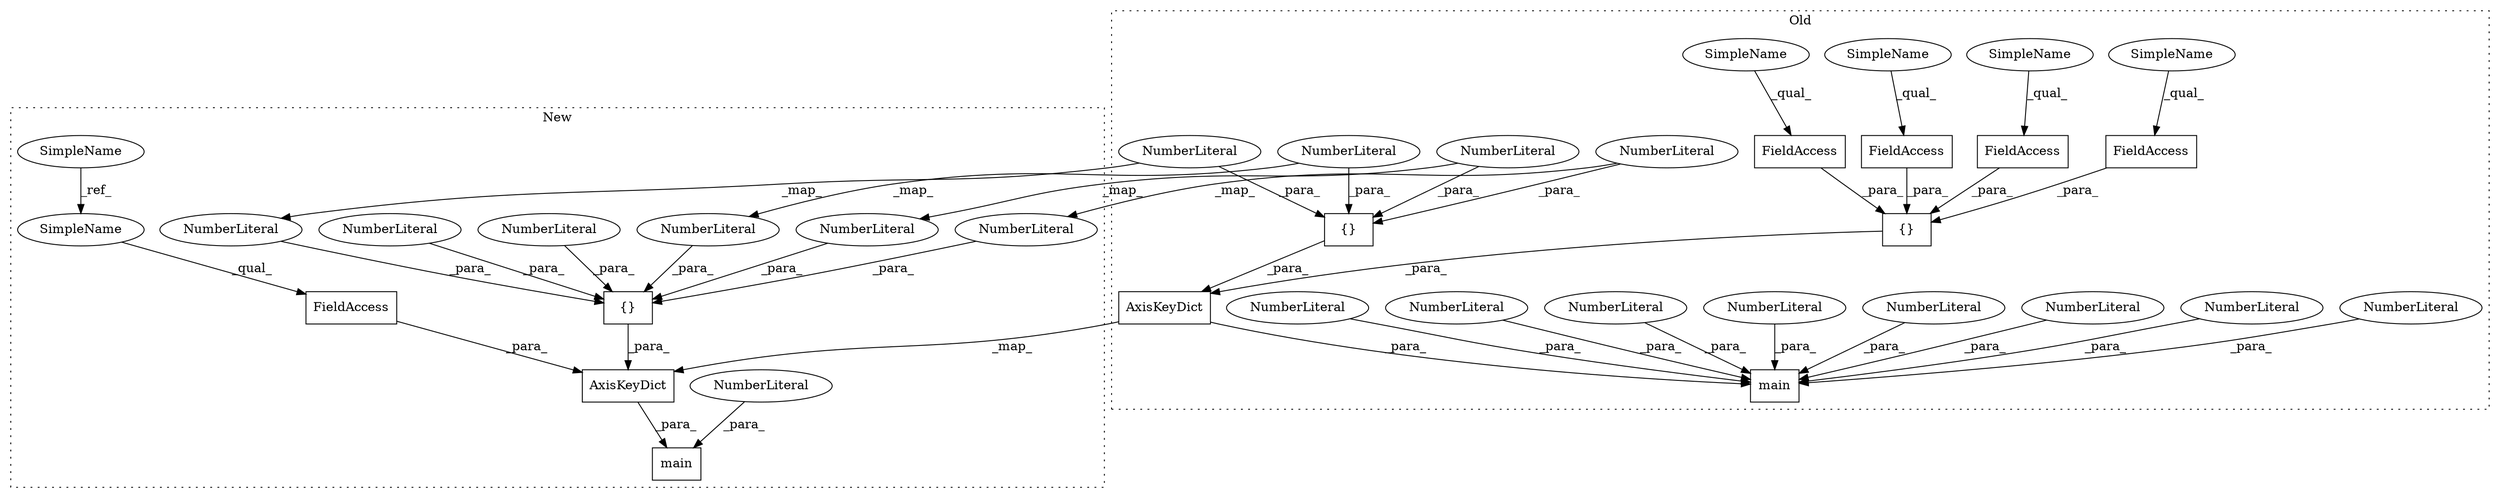 digraph G {
subgraph cluster0 {
1 [label="AxisKeyDict" a="32" s="1348,1418" l="12,1" shape="box"];
3 [label="{}" a="4" s="1369,1397" l="1,1" shape="box"];
4 [label="FieldAccess" a="22" s="1377" l="6" shape="box"];
5 [label="FieldAccess" a="22" s="1384" l="6" shape="box"];
6 [label="FieldAccess" a="22" s="1391" l="6" shape="box"];
7 [label="FieldAccess" a="22" s="1370" l="6" shape="box"];
10 [label="main" a="32" s="1327,1419" l="5,1" shape="box"];
11 [label="NumberLiteral" a="34" s="1346" l="1" shape="ellipse"];
12 [label="NumberLiteral" a="34" s="1334" l="1" shape="ellipse"];
13 [label="NumberLiteral" a="34" s="1338" l="1" shape="ellipse"];
14 [label="NumberLiteral" a="34" s="1344" l="1" shape="ellipse"];
15 [label="NumberLiteral" a="34" s="1340" l="1" shape="ellipse"];
16 [label="NumberLiteral" a="34" s="1332" l="1" shape="ellipse"];
19 [label="NumberLiteral" a="34" s="1336" l="1" shape="ellipse"];
20 [label="NumberLiteral" a="34" s="1342" l="1" shape="ellipse"];
21 [label="{}" a="4" s="1408,1417" l="1,1" shape="box"];
26 [label="NumberLiteral" a="34" s="1413" l="1" shape="ellipse"];
28 [label="NumberLiteral" a="34" s="1415" l="2" shape="ellipse"];
30 [label="NumberLiteral" a="34" s="1411" l="1" shape="ellipse"];
31 [label="NumberLiteral" a="34" s="1409" l="1" shape="ellipse"];
34 [label="SimpleName" a="42" s="1370" l="4" shape="ellipse"];
35 [label="SimpleName" a="42" s="1384" l="4" shape="ellipse"];
36 [label="SimpleName" a="42" s="1391" l="4" shape="ellipse"];
37 [label="SimpleName" a="42" s="1377" l="4" shape="ellipse"];
label = "Old";
style="dotted";
}
subgraph cluster1 {
2 [label="AxisKeyDict" a="32" s="984,1035" l="12,1" shape="box"];
8 [label="FieldAccess" a="22" s="996" l="16" shape="box"];
9 [label="SimpleName" a="42" s="941" l="11" shape="ellipse"];
17 [label="main" a="32" s="958,1036" l="5,1" shape="box"];
18 [label="NumberLiteral" a="34" s="963" l="1" shape="ellipse"];
22 [label="{}" a="4" s="1022,1034" l="1,1" shape="box"];
23 [label="NumberLiteral" a="34" s="1033" l="1" shape="ellipse"];
24 [label="NumberLiteral" a="34" s="1025" l="1" shape="ellipse"];
25 [label="NumberLiteral" a="34" s="1027" l="1" shape="ellipse"];
27 [label="NumberLiteral" a="34" s="1031" l="1" shape="ellipse"];
29 [label="NumberLiteral" a="34" s="1029" l="1" shape="ellipse"];
32 [label="NumberLiteral" a="34" s="1023" l="1" shape="ellipse"];
33 [label="SimpleName" a="42" s="996" l="11" shape="ellipse"];
label = "New";
style="dotted";
}
1 -> 10 [label="_para_"];
1 -> 2 [label="_map_"];
2 -> 17 [label="_para_"];
3 -> 1 [label="_para_"];
4 -> 3 [label="_para_"];
5 -> 3 [label="_para_"];
6 -> 3 [label="_para_"];
7 -> 3 [label="_para_"];
8 -> 2 [label="_para_"];
9 -> 33 [label="_ref_"];
11 -> 10 [label="_para_"];
12 -> 10 [label="_para_"];
13 -> 10 [label="_para_"];
14 -> 10 [label="_para_"];
15 -> 10 [label="_para_"];
16 -> 10 [label="_para_"];
18 -> 17 [label="_para_"];
19 -> 10 [label="_para_"];
20 -> 10 [label="_para_"];
21 -> 1 [label="_para_"];
22 -> 2 [label="_para_"];
23 -> 22 [label="_para_"];
24 -> 22 [label="_para_"];
25 -> 22 [label="_para_"];
26 -> 25 [label="_map_"];
26 -> 21 [label="_para_"];
27 -> 22 [label="_para_"];
28 -> 27 [label="_map_"];
28 -> 21 [label="_para_"];
29 -> 22 [label="_para_"];
30 -> 29 [label="_map_"];
30 -> 21 [label="_para_"];
31 -> 32 [label="_map_"];
31 -> 21 [label="_para_"];
32 -> 22 [label="_para_"];
33 -> 8 [label="_qual_"];
34 -> 7 [label="_qual_"];
35 -> 5 [label="_qual_"];
36 -> 6 [label="_qual_"];
37 -> 4 [label="_qual_"];
}
